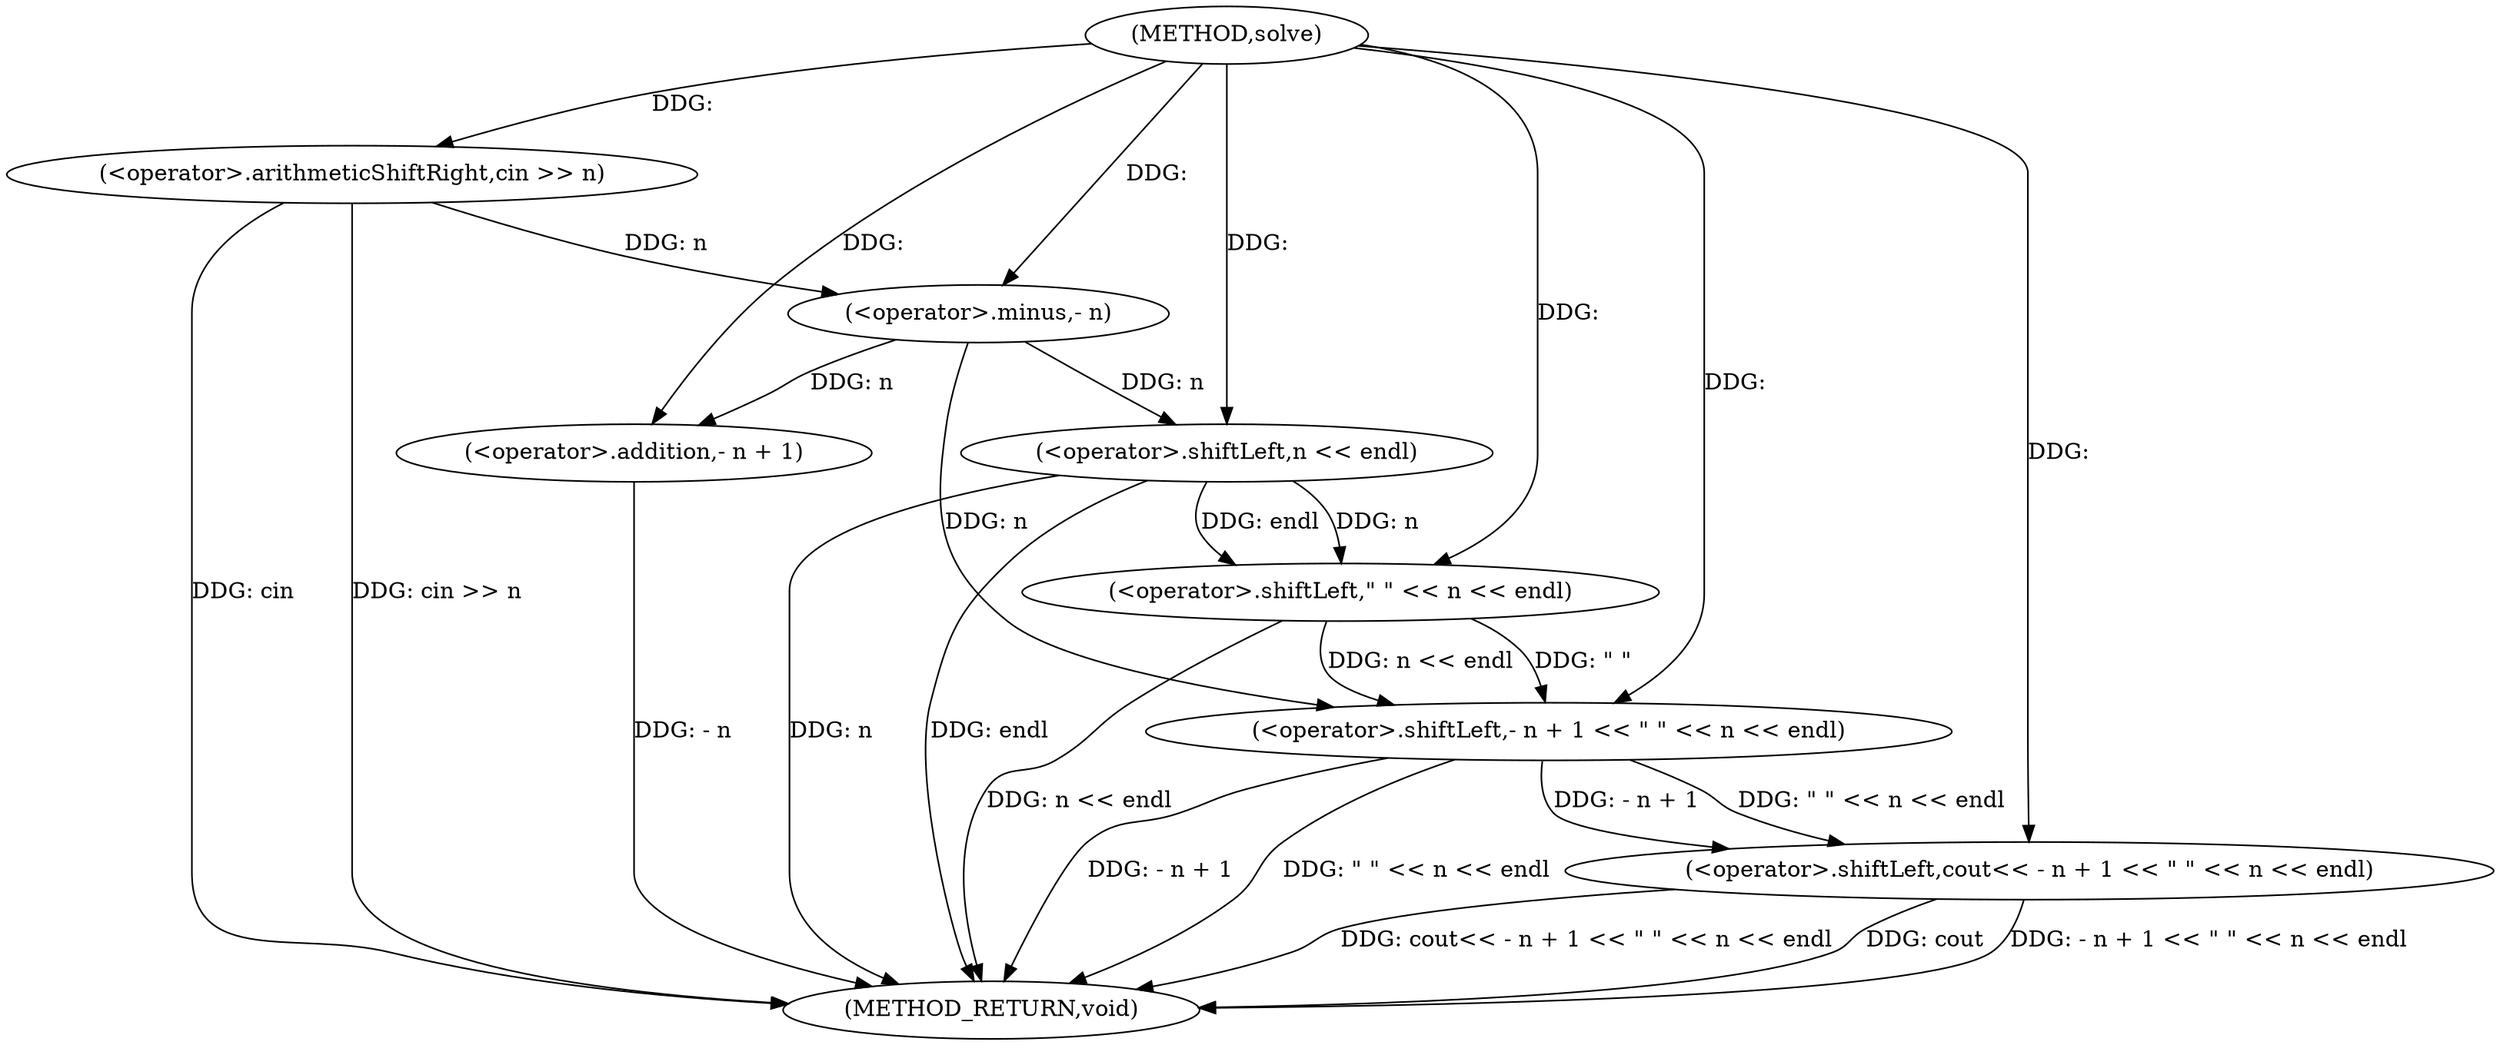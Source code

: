 digraph "solve" {  
"1000101" [label = "(METHOD,solve)" ]
"1000119" [label = "(METHOD_RETURN,void)" ]
"1000104" [label = "(<operator>.arithmeticShiftRight,cin >> n)" ]
"1000107" [label = "(<operator>.shiftLeft,cout<< - n + 1 << \" \" << n << endl)" ]
"1000109" [label = "(<operator>.shiftLeft,- n + 1 << \" \" << n << endl)" ]
"1000110" [label = "(<operator>.addition,- n + 1)" ]
"1000114" [label = "(<operator>.shiftLeft,\" \" << n << endl)" ]
"1000111" [label = "(<operator>.minus,- n)" ]
"1000116" [label = "(<operator>.shiftLeft,n << endl)" ]
  "1000104" -> "1000119"  [ label = "DDG: cin >> n"] 
  "1000110" -> "1000119"  [ label = "DDG: - n"] 
  "1000109" -> "1000119"  [ label = "DDG: - n + 1"] 
  "1000116" -> "1000119"  [ label = "DDG: n"] 
  "1000114" -> "1000119"  [ label = "DDG: n << endl"] 
  "1000109" -> "1000119"  [ label = "DDG: \" \" << n << endl"] 
  "1000107" -> "1000119"  [ label = "DDG: - n + 1 << \" \" << n << endl"] 
  "1000107" -> "1000119"  [ label = "DDG: cout<< - n + 1 << \" \" << n << endl"] 
  "1000116" -> "1000119"  [ label = "DDG: endl"] 
  "1000107" -> "1000119"  [ label = "DDG: cout"] 
  "1000104" -> "1000119"  [ label = "DDG: cin"] 
  "1000101" -> "1000104"  [ label = "DDG: "] 
  "1000101" -> "1000107"  [ label = "DDG: "] 
  "1000109" -> "1000107"  [ label = "DDG: - n + 1"] 
  "1000109" -> "1000107"  [ label = "DDG: \" \" << n << endl"] 
  "1000101" -> "1000109"  [ label = "DDG: "] 
  "1000111" -> "1000109"  [ label = "DDG: n"] 
  "1000114" -> "1000109"  [ label = "DDG: \" \""] 
  "1000114" -> "1000109"  [ label = "DDG: n << endl"] 
  "1000111" -> "1000110"  [ label = "DDG: n"] 
  "1000101" -> "1000110"  [ label = "DDG: "] 
  "1000101" -> "1000114"  [ label = "DDG: "] 
  "1000116" -> "1000114"  [ label = "DDG: n"] 
  "1000116" -> "1000114"  [ label = "DDG: endl"] 
  "1000104" -> "1000111"  [ label = "DDG: n"] 
  "1000101" -> "1000111"  [ label = "DDG: "] 
  "1000111" -> "1000116"  [ label = "DDG: n"] 
  "1000101" -> "1000116"  [ label = "DDG: "] 
}

